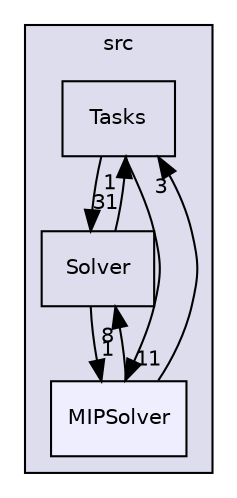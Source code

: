 digraph "/home/alireza/projects/scot/src/MIPSolver" {
  compound=true
  node [ fontsize="10", fontname="Helvetica"];
  edge [ labelfontsize="10", labelfontname="Helvetica"];
  subgraph clusterdir_68267d1309a1af8e8297ef4c3efbcdba {
    graph [ bgcolor="#ddddee", pencolor="black", label="src" fontname="Helvetica", fontsize="10", URL="dir_68267d1309a1af8e8297ef4c3efbcdba.html"]
  dir_15942c16c93f90974604cc5d8cedb2cd [shape=box label="Tasks" URL="dir_15942c16c93f90974604cc5d8cedb2cd.html"];
  dir_454da67f8a55758f4729fb11dce4767c [shape=box label="Solver" URL="dir_454da67f8a55758f4729fb11dce4767c.html"];
  dir_b4eeba15a5962b0f1a4f1d2eabc62962 [shape=box, label="MIPSolver", style="filled", fillcolor="#eeeeff", pencolor="black", URL="dir_b4eeba15a5962b0f1a4f1d2eabc62962.html"];
  }
  dir_15942c16c93f90974604cc5d8cedb2cd->dir_454da67f8a55758f4729fb11dce4767c [headlabel="31", labeldistance=1.5 headhref="dir_000006_000005.html"];
  dir_15942c16c93f90974604cc5d8cedb2cd->dir_b4eeba15a5962b0f1a4f1d2eabc62962 [headlabel="11", labeldistance=1.5 headhref="dir_000006_000002.html"];
  dir_b4eeba15a5962b0f1a4f1d2eabc62962->dir_15942c16c93f90974604cc5d8cedb2cd [headlabel="3", labeldistance=1.5 headhref="dir_000002_000006.html"];
  dir_b4eeba15a5962b0f1a4f1d2eabc62962->dir_454da67f8a55758f4729fb11dce4767c [headlabel="8", labeldistance=1.5 headhref="dir_000002_000005.html"];
  dir_454da67f8a55758f4729fb11dce4767c->dir_15942c16c93f90974604cc5d8cedb2cd [headlabel="1", labeldistance=1.5 headhref="dir_000005_000006.html"];
  dir_454da67f8a55758f4729fb11dce4767c->dir_b4eeba15a5962b0f1a4f1d2eabc62962 [headlabel="1", labeldistance=1.5 headhref="dir_000005_000002.html"];
}
